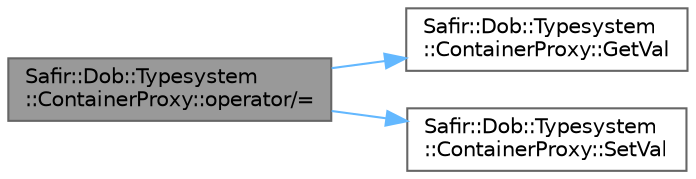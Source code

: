 digraph "Safir::Dob::Typesystem::ContainerProxy::operator/="
{
 // LATEX_PDF_SIZE
  bgcolor="transparent";
  edge [fontname=Helvetica,fontsize=10,labelfontname=Helvetica,labelfontsize=10];
  node [fontname=Helvetica,fontsize=10,shape=box,height=0.2,width=0.4];
  rankdir="LR";
  Node1 [label="Safir::Dob::Typesystem\l::ContainerProxy::operator/=",height=0.2,width=0.4,color="gray40", fillcolor="grey60", style="filled", fontcolor="black",tooltip=" "];
  Node1 -> Node2 [color="steelblue1",style="solid"];
  Node2 [label="Safir::Dob::Typesystem\l::ContainerProxy::GetVal",height=0.2,width=0.4,color="grey40", fillcolor="white", style="filled",URL="$a01403.html#a5216298f56091e9d5c1dce4afed3f329",tooltip=" "];
  Node1 -> Node3 [color="steelblue1",style="solid"];
  Node3 [label="Safir::Dob::Typesystem\l::ContainerProxy::SetVal",height=0.2,width=0.4,color="grey40", fillcolor="white", style="filled",URL="$a01403.html#a6342b4bb61ac5eae16cd8ec04503ff68",tooltip=" "];
}
